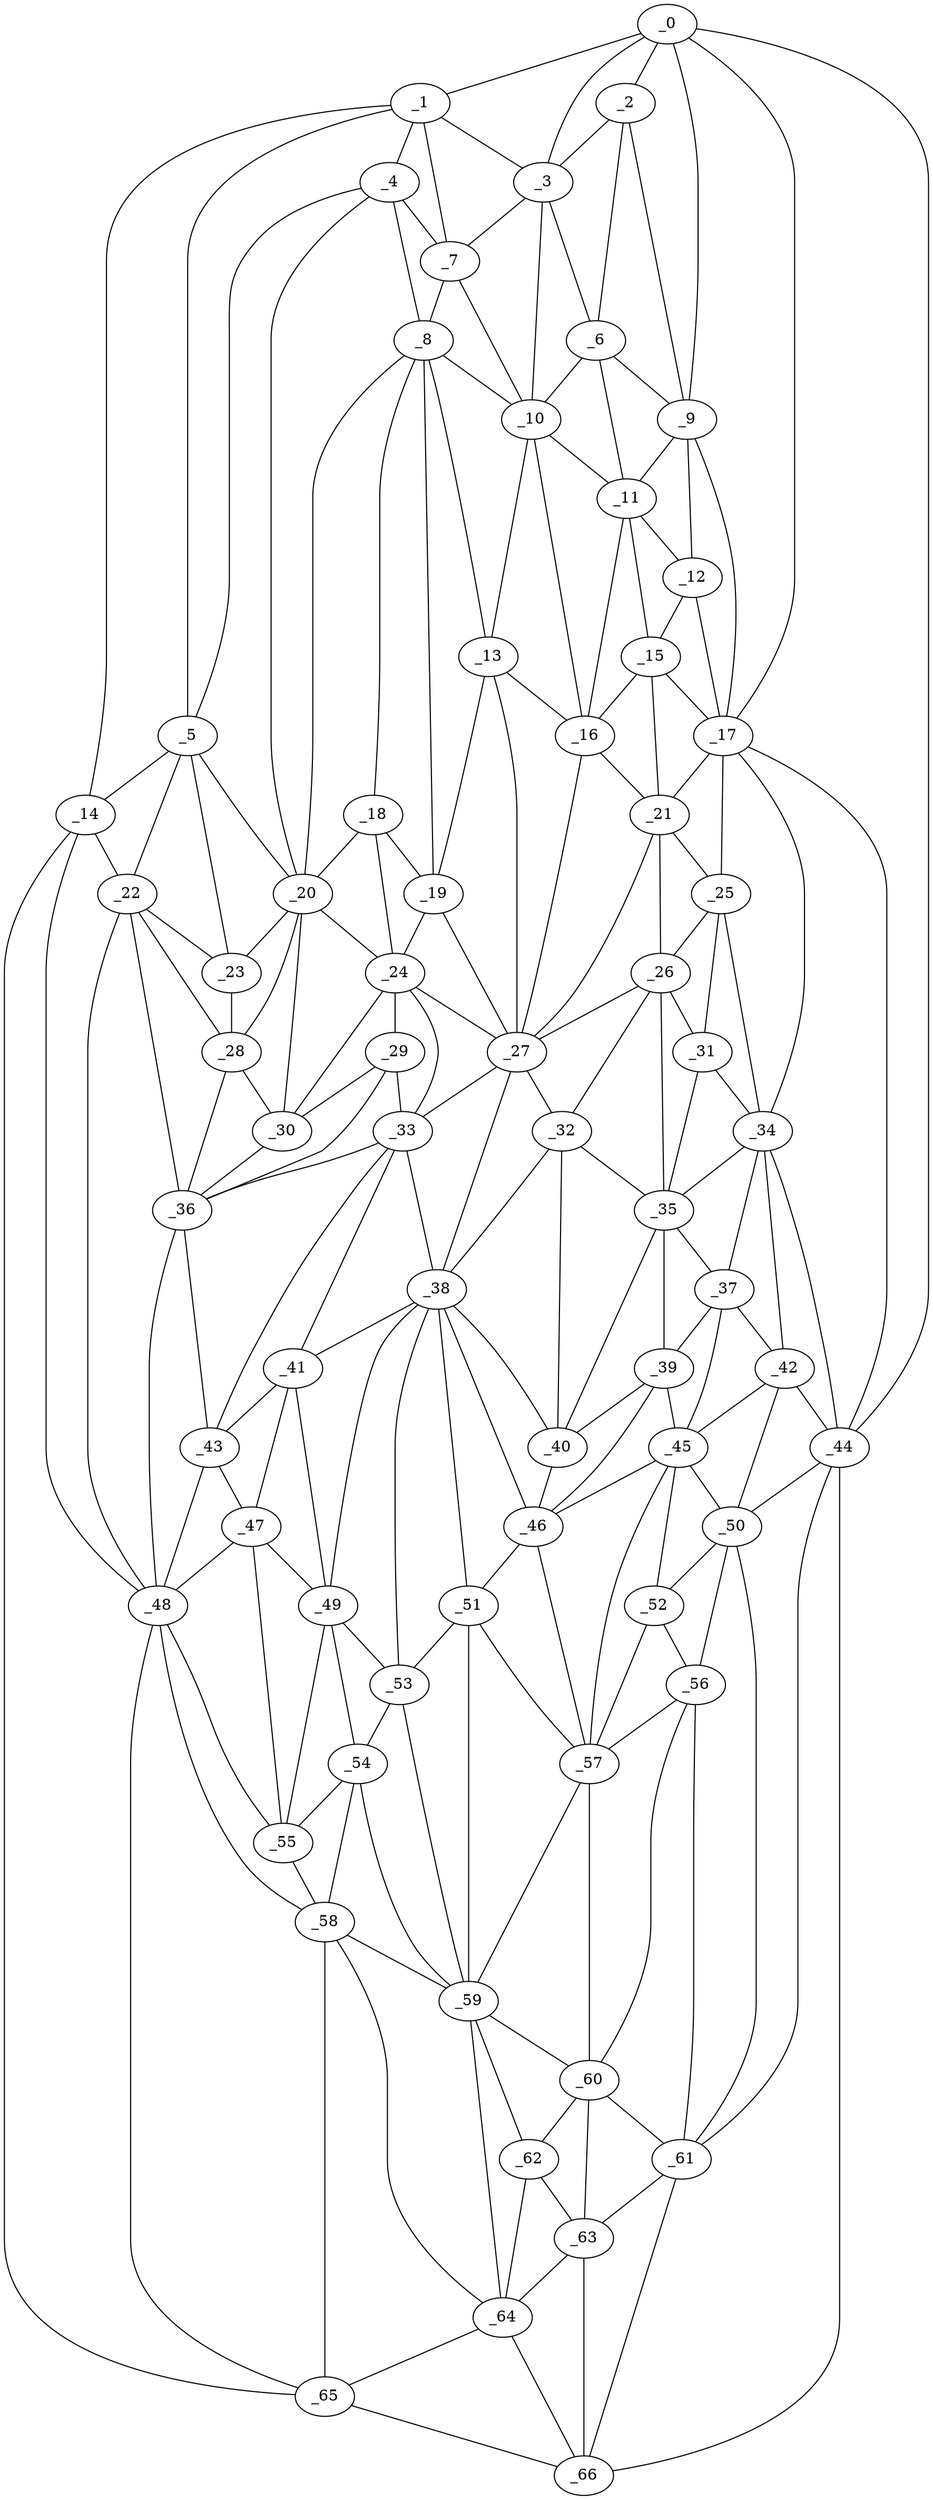 graph "obj31__135.gxl" {
	_0	 [x=7,
		y=40];
	_1	 [x=7,
		y=92];
	_0 -- _1	 [valence=1];
	_2	 [x=19,
		y=40];
	_0 -- _2	 [valence=2];
	_3	 [x=23,
		y=53];
	_0 -- _3	 [valence=2];
	_9	 [x=35,
		y=33];
	_0 -- _9	 [valence=2];
	_17	 [x=49,
		y=29];
	_0 -- _17	 [valence=1];
	_44	 [x=86,
		y=18];
	_0 -- _44	 [valence=1];
	_1 -- _3	 [valence=1];
	_4	 [x=27,
		y=81];
	_1 -- _4	 [valence=2];
	_5	 [x=28,
		y=89];
	_1 -- _5	 [valence=2];
	_7	 [x=29,
		y=69];
	_1 -- _7	 [valence=2];
	_14	 [x=45,
		y=109];
	_1 -- _14	 [valence=1];
	_2 -- _3	 [valence=2];
	_6	 [x=29,
		y=44];
	_2 -- _6	 [valence=2];
	_2 -- _9	 [valence=2];
	_3 -- _6	 [valence=2];
	_3 -- _7	 [valence=1];
	_10	 [x=35,
		y=55];
	_3 -- _10	 [valence=2];
	_4 -- _5	 [valence=2];
	_4 -- _7	 [valence=2];
	_8	 [x=34,
		y=71];
	_4 -- _8	 [valence=1];
	_20	 [x=53,
		y=81];
	_4 -- _20	 [valence=2];
	_5 -- _14	 [valence=1];
	_5 -- _20	 [valence=1];
	_22	 [x=55,
		y=100];
	_5 -- _22	 [valence=2];
	_23	 [x=57,
		y=93];
	_5 -- _23	 [valence=2];
	_6 -- _9	 [valence=2];
	_6 -- _10	 [valence=1];
	_11	 [x=40,
		y=41];
	_6 -- _11	 [valence=2];
	_7 -- _8	 [valence=2];
	_7 -- _10	 [valence=2];
	_8 -- _10	 [valence=1];
	_13	 [x=45,
		y=58];
	_8 -- _13	 [valence=2];
	_18	 [x=51,
		y=75];
	_8 -- _18	 [valence=2];
	_19	 [x=52,
		y=65];
	_8 -- _19	 [valence=1];
	_8 -- _20	 [valence=2];
	_9 -- _11	 [valence=2];
	_12	 [x=43,
		y=31];
	_9 -- _12	 [valence=2];
	_9 -- _17	 [valence=2];
	_10 -- _11	 [valence=2];
	_10 -- _13	 [valence=1];
	_16	 [x=48,
		y=47];
	_10 -- _16	 [valence=2];
	_11 -- _12	 [valence=2];
	_15	 [x=46,
		y=41];
	_11 -- _15	 [valence=2];
	_11 -- _16	 [valence=2];
	_12 -- _15	 [valence=1];
	_12 -- _17	 [valence=1];
	_13 -- _16	 [valence=2];
	_13 -- _19	 [valence=2];
	_27	 [x=61,
		y=56];
	_13 -- _27	 [valence=2];
	_14 -- _22	 [valence=1];
	_48	 [x=89,
		y=88];
	_14 -- _48	 [valence=2];
	_65	 [x=123,
		y=83];
	_14 -- _65	 [valence=1];
	_15 -- _16	 [valence=1];
	_15 -- _17	 [valence=2];
	_21	 [x=54,
		y=43];
	_15 -- _21	 [valence=1];
	_16 -- _21	 [valence=2];
	_16 -- _27	 [valence=1];
	_17 -- _21	 [valence=1];
	_25	 [x=60,
		y=35];
	_17 -- _25	 [valence=1];
	_34	 [x=74,
		y=23];
	_17 -- _34	 [valence=2];
	_17 -- _44	 [valence=2];
	_18 -- _19	 [valence=2];
	_18 -- _20	 [valence=2];
	_24	 [x=59,
		y=75];
	_18 -- _24	 [valence=2];
	_19 -- _24	 [valence=2];
	_19 -- _27	 [valence=2];
	_20 -- _23	 [valence=1];
	_20 -- _24	 [valence=2];
	_28	 [x=62,
		y=92];
	_20 -- _28	 [valence=2];
	_30	 [x=66,
		y=87];
	_20 -- _30	 [valence=2];
	_21 -- _25	 [valence=2];
	_26	 [x=60,
		y=43];
	_21 -- _26	 [valence=1];
	_21 -- _27	 [valence=1];
	_22 -- _23	 [valence=2];
	_22 -- _28	 [valence=2];
	_36	 [x=75,
		y=88];
	_22 -- _36	 [valence=1];
	_22 -- _48	 [valence=2];
	_23 -- _28	 [valence=1];
	_24 -- _27	 [valence=1];
	_29	 [x=66,
		y=77];
	_24 -- _29	 [valence=2];
	_24 -- _30	 [valence=2];
	_33	 [x=72,
		y=71];
	_24 -- _33	 [valence=2];
	_25 -- _26	 [valence=2];
	_31	 [x=67,
		y=35];
	_25 -- _31	 [valence=2];
	_25 -- _34	 [valence=2];
	_26 -- _27	 [valence=2];
	_26 -- _31	 [valence=1];
	_32	 [x=67,
		y=53];
	_26 -- _32	 [valence=2];
	_35	 [x=74,
		y=37];
	_26 -- _35	 [valence=2];
	_27 -- _32	 [valence=1];
	_27 -- _33	 [valence=2];
	_38	 [x=77,
		y=60];
	_27 -- _38	 [valence=1];
	_28 -- _30	 [valence=1];
	_28 -- _36	 [valence=1];
	_29 -- _30	 [valence=2];
	_29 -- _33	 [valence=2];
	_29 -- _36	 [valence=2];
	_30 -- _36	 [valence=2];
	_31 -- _34	 [valence=1];
	_31 -- _35	 [valence=2];
	_32 -- _35	 [valence=2];
	_32 -- _38	 [valence=2];
	_40	 [x=79,
		y=49];
	_32 -- _40	 [valence=2];
	_33 -- _36	 [valence=2];
	_33 -- _38	 [valence=2];
	_41	 [x=79,
		y=69];
	_33 -- _41	 [valence=2];
	_43	 [x=83,
		y=87];
	_33 -- _43	 [valence=1];
	_34 -- _35	 [valence=2];
	_37	 [x=77,
		y=37];
	_34 -- _37	 [valence=2];
	_42	 [x=83,
		y=28];
	_34 -- _42	 [valence=1];
	_34 -- _44	 [valence=1];
	_35 -- _37	 [valence=2];
	_39	 [x=79,
		y=40];
	_35 -- _39	 [valence=1];
	_35 -- _40	 [valence=2];
	_36 -- _43	 [valence=1];
	_36 -- _48	 [valence=2];
	_37 -- _39	 [valence=2];
	_37 -- _42	 [valence=1];
	_45	 [x=88,
		y=37];
	_37 -- _45	 [valence=2];
	_38 -- _40	 [valence=1];
	_38 -- _41	 [valence=1];
	_46	 [x=88,
		y=47];
	_38 -- _46	 [valence=2];
	_49	 [x=90,
		y=70];
	_38 -- _49	 [valence=2];
	_51	 [x=95,
		y=54];
	_38 -- _51	 [valence=1];
	_53	 [x=96,
		y=58];
	_38 -- _53	 [valence=1];
	_39 -- _40	 [valence=2];
	_39 -- _45	 [valence=2];
	_39 -- _46	 [valence=2];
	_40 -- _46	 [valence=2];
	_41 -- _43	 [valence=2];
	_47	 [x=89,
		y=77];
	_41 -- _47	 [valence=2];
	_41 -- _49	 [valence=2];
	_42 -- _44	 [valence=2];
	_42 -- _45	 [valence=1];
	_50	 [x=91,
		y=26];
	_42 -- _50	 [valence=2];
	_43 -- _47	 [valence=1];
	_43 -- _48	 [valence=2];
	_44 -- _50	 [valence=1];
	_61	 [x=114,
		y=28];
	_44 -- _61	 [valence=2];
	_66	 [x=126,
		y=31];
	_44 -- _66	 [valence=1];
	_45 -- _46	 [valence=2];
	_45 -- _50	 [valence=2];
	_52	 [x=96,
		y=32];
	_45 -- _52	 [valence=2];
	_57	 [x=103,
		y=42];
	_45 -- _57	 [valence=2];
	_46 -- _51	 [valence=2];
	_46 -- _57	 [valence=2];
	_47 -- _48	 [valence=2];
	_47 -- _49	 [valence=2];
	_55	 [x=101,
		y=79];
	_47 -- _55	 [valence=2];
	_48 -- _55	 [valence=1];
	_58	 [x=108,
		y=80];
	_48 -- _58	 [valence=2];
	_48 -- _65	 [valence=1];
	_49 -- _53	 [valence=2];
	_54	 [x=98,
		y=67];
	_49 -- _54	 [valence=2];
	_49 -- _55	 [valence=2];
	_50 -- _52	 [valence=1];
	_56	 [x=103,
		y=33];
	_50 -- _56	 [valence=2];
	_50 -- _61	 [valence=2];
	_51 -- _53	 [valence=2];
	_51 -- _57	 [valence=2];
	_59	 [x=109,
		y=59];
	_51 -- _59	 [valence=2];
	_52 -- _56	 [valence=2];
	_52 -- _57	 [valence=1];
	_53 -- _54	 [valence=2];
	_53 -- _59	 [valence=2];
	_54 -- _55	 [valence=2];
	_54 -- _58	 [valence=1];
	_54 -- _59	 [valence=2];
	_55 -- _58	 [valence=2];
	_56 -- _57	 [valence=2];
	_60	 [x=111,
		y=42];
	_56 -- _60	 [valence=2];
	_56 -- _61	 [valence=1];
	_57 -- _59	 [valence=1];
	_57 -- _60	 [valence=1];
	_58 -- _59	 [valence=2];
	_64	 [x=121,
		y=74];
	_58 -- _64	 [valence=2];
	_58 -- _65	 [valence=1];
	_59 -- _60	 [valence=1];
	_62	 [x=116,
		y=57];
	_59 -- _62	 [valence=2];
	_59 -- _64	 [valence=2];
	_60 -- _61	 [valence=1];
	_60 -- _62	 [valence=2];
	_63	 [x=119,
		y=44];
	_60 -- _63	 [valence=1];
	_61 -- _63	 [valence=2];
	_61 -- _66	 [valence=2];
	_62 -- _63	 [valence=2];
	_62 -- _64	 [valence=2];
	_63 -- _64	 [valence=1];
	_63 -- _66	 [valence=1];
	_64 -- _65	 [valence=2];
	_64 -- _66	 [valence=1];
	_65 -- _66	 [valence=1];
}
